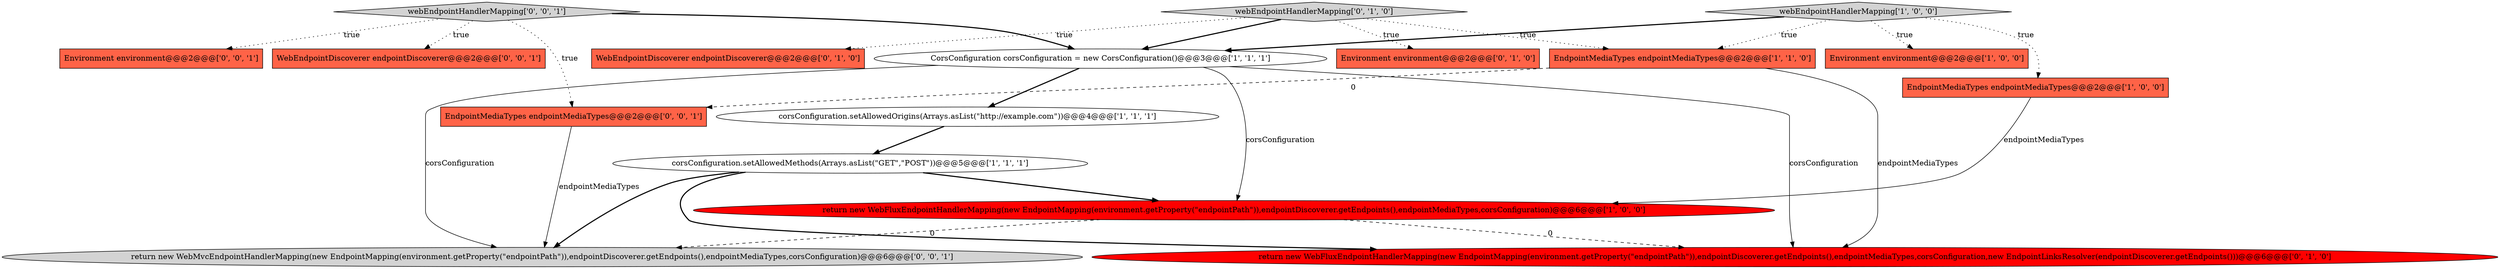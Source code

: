 digraph {
15 [style = filled, label = "Environment environment@@@2@@@['0', '0', '1']", fillcolor = tomato, shape = box image = "AAA0AAABBB3BBB"];
14 [style = filled, label = "WebEndpointDiscoverer endpointDiscoverer@@@2@@@['0', '0', '1']", fillcolor = tomato, shape = box image = "AAA0AAABBB3BBB"];
6 [style = filled, label = "corsConfiguration.setAllowedOrigins(Arrays.asList(\"http://example.com\"))@@@4@@@['1', '1', '1']", fillcolor = white, shape = ellipse image = "AAA0AAABBB1BBB"];
8 [style = filled, label = "WebEndpointDiscoverer endpointDiscoverer@@@2@@@['0', '1', '0']", fillcolor = tomato, shape = box image = "AAA0AAABBB2BBB"];
5 [style = filled, label = "return new WebFluxEndpointHandlerMapping(new EndpointMapping(environment.getProperty(\"endpointPath\")),endpointDiscoverer.getEndpoints(),endpointMediaTypes,corsConfiguration)@@@6@@@['1', '0', '0']", fillcolor = red, shape = ellipse image = "AAA1AAABBB1BBB"];
11 [style = filled, label = "webEndpointHandlerMapping['0', '1', '0']", fillcolor = lightgray, shape = diamond image = "AAA0AAABBB2BBB"];
12 [style = filled, label = "return new WebMvcEndpointHandlerMapping(new EndpointMapping(environment.getProperty(\"endpointPath\")),endpointDiscoverer.getEndpoints(),endpointMediaTypes,corsConfiguration)@@@6@@@['0', '0', '1']", fillcolor = lightgray, shape = ellipse image = "AAA0AAABBB3BBB"];
4 [style = filled, label = "Environment environment@@@2@@@['1', '0', '0']", fillcolor = tomato, shape = box image = "AAA0AAABBB1BBB"];
3 [style = filled, label = "webEndpointHandlerMapping['1', '0', '0']", fillcolor = lightgray, shape = diamond image = "AAA0AAABBB1BBB"];
2 [style = filled, label = "corsConfiguration.setAllowedMethods(Arrays.asList(\"GET\",\"POST\"))@@@5@@@['1', '1', '1']", fillcolor = white, shape = ellipse image = "AAA0AAABBB1BBB"];
10 [style = filled, label = "return new WebFluxEndpointHandlerMapping(new EndpointMapping(environment.getProperty(\"endpointPath\")),endpointDiscoverer.getEndpoints(),endpointMediaTypes,corsConfiguration,new EndpointLinksResolver(endpointDiscoverer.getEndpoints()))@@@6@@@['0', '1', '0']", fillcolor = red, shape = ellipse image = "AAA1AAABBB2BBB"];
13 [style = filled, label = "webEndpointHandlerMapping['0', '0', '1']", fillcolor = lightgray, shape = diamond image = "AAA0AAABBB3BBB"];
9 [style = filled, label = "Environment environment@@@2@@@['0', '1', '0']", fillcolor = tomato, shape = box image = "AAA0AAABBB2BBB"];
16 [style = filled, label = "EndpointMediaTypes endpointMediaTypes@@@2@@@['0', '0', '1']", fillcolor = tomato, shape = box image = "AAA0AAABBB3BBB"];
0 [style = filled, label = "EndpointMediaTypes endpointMediaTypes@@@2@@@['1', '0', '0']", fillcolor = tomato, shape = box image = "AAA0AAABBB1BBB"];
1 [style = filled, label = "CorsConfiguration corsConfiguration = new CorsConfiguration()@@@3@@@['1', '1', '1']", fillcolor = white, shape = ellipse image = "AAA0AAABBB1BBB"];
7 [style = filled, label = "EndpointMediaTypes endpointMediaTypes@@@2@@@['1', '1', '0']", fillcolor = tomato, shape = box image = "AAA0AAABBB1BBB"];
11->7 [style = dotted, label="true"];
13->16 [style = dotted, label="true"];
3->7 [style = dotted, label="true"];
5->12 [style = dashed, label="0"];
3->1 [style = bold, label=""];
11->1 [style = bold, label=""];
7->16 [style = dashed, label="0"];
0->5 [style = solid, label="endpointMediaTypes"];
3->4 [style = dotted, label="true"];
11->9 [style = dotted, label="true"];
2->10 [style = bold, label=""];
13->1 [style = bold, label=""];
2->12 [style = bold, label=""];
6->2 [style = bold, label=""];
7->10 [style = solid, label="endpointMediaTypes"];
1->6 [style = bold, label=""];
5->10 [style = dashed, label="0"];
3->0 [style = dotted, label="true"];
11->8 [style = dotted, label="true"];
13->15 [style = dotted, label="true"];
1->10 [style = solid, label="corsConfiguration"];
1->5 [style = solid, label="corsConfiguration"];
13->14 [style = dotted, label="true"];
16->12 [style = solid, label="endpointMediaTypes"];
1->12 [style = solid, label="corsConfiguration"];
2->5 [style = bold, label=""];
}
